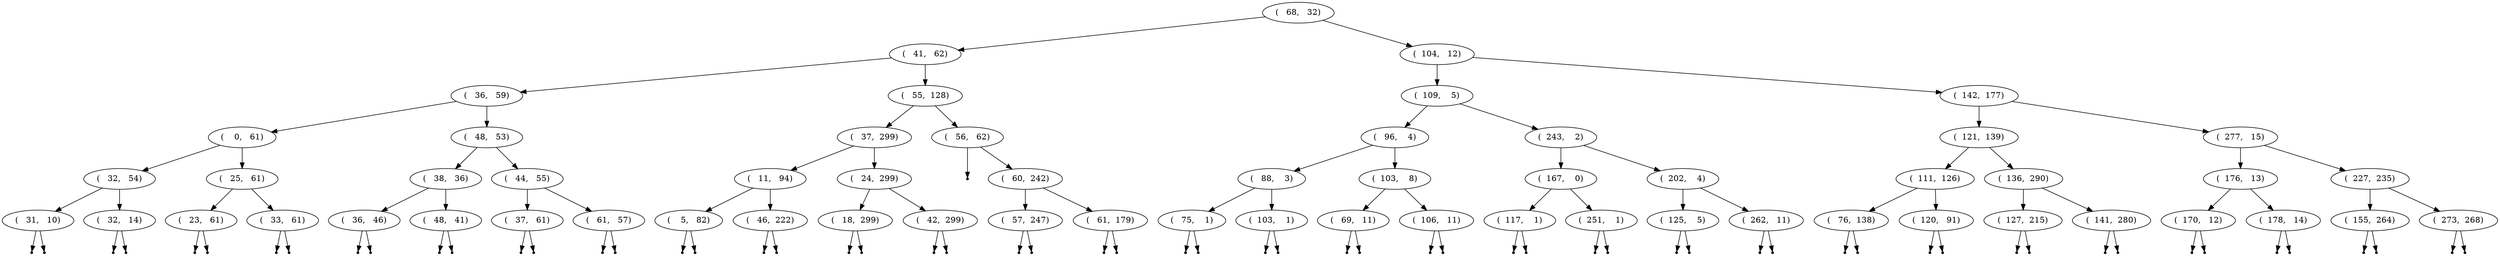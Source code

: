 digraph {
"(   68,   32)"[label="(   68,   32)"];
"(   41,   62)"[label="(   41,   62)"];
"(   36,   59)"[label="(   36,   59)"];
"(    0,   61)"[label="(    0,   61)"];
"(   32,   54)"[label="(   32,   54)"];
"(   31,   10)"[label="(   31,   10)"];
null1 [shape=point];
null2 [shape=point];
"(   31,   10)" -> null1;
"(   31,   10)" -> null2;
"(   32,   14)"[label="(   32,   14)"];
null3 [shape=point];
null4 [shape=point];
"(   32,   14)" -> null3;
"(   32,   14)" -> null4;
"(   32,   54)" -> "(   31,   10)";
"(   32,   54)" -> "(   32,   14)";
"(   25,   61)"[label="(   25,   61)"];
"(   23,   61)"[label="(   23,   61)"];
null5 [shape=point];
null6 [shape=point];
"(   23,   61)" -> null5;
"(   23,   61)" -> null6;
"(   33,   61)"[label="(   33,   61)"];
null7 [shape=point];
null8 [shape=point];
"(   33,   61)" -> null7;
"(   33,   61)" -> null8;
"(   25,   61)" -> "(   23,   61)";
"(   25,   61)" -> "(   33,   61)";
"(    0,   61)" -> "(   32,   54)";
"(    0,   61)" -> "(   25,   61)";
"(   48,   53)"[label="(   48,   53)"];
"(   38,   36)"[label="(   38,   36)"];
"(   36,   46)"[label="(   36,   46)"];
null9 [shape=point];
null10 [shape=point];
"(   36,   46)" -> null9;
"(   36,   46)" -> null10;
"(   48,   41)"[label="(   48,   41)"];
null11 [shape=point];
null12 [shape=point];
"(   48,   41)" -> null11;
"(   48,   41)" -> null12;
"(   38,   36)" -> "(   36,   46)";
"(   38,   36)" -> "(   48,   41)";
"(   44,   55)"[label="(   44,   55)"];
"(   37,   61)"[label="(   37,   61)"];
null13 [shape=point];
null14 [shape=point];
"(   37,   61)" -> null13;
"(   37,   61)" -> null14;
"(   61,   57)"[label="(   61,   57)"];
null15 [shape=point];
null16 [shape=point];
"(   61,   57)" -> null15;
"(   61,   57)" -> null16;
"(   44,   55)" -> "(   37,   61)";
"(   44,   55)" -> "(   61,   57)";
"(   48,   53)" -> "(   38,   36)";
"(   48,   53)" -> "(   44,   55)";
"(   36,   59)" -> "(    0,   61)";
"(   36,   59)" -> "(   48,   53)";
"(   55,  128)"[label="(   55,  128)"];
"(   37,  299)"[label="(   37,  299)"];
"(   11,   94)"[label="(   11,   94)"];
"(    5,   82)"[label="(    5,   82)"];
null17 [shape=point];
null18 [shape=point];
"(    5,   82)" -> null17;
"(    5,   82)" -> null18;
"(   46,  222)"[label="(   46,  222)"];
null19 [shape=point];
null20 [shape=point];
"(   46,  222)" -> null19;
"(   46,  222)" -> null20;
"(   11,   94)" -> "(    5,   82)";
"(   11,   94)" -> "(   46,  222)";
"(   24,  299)"[label="(   24,  299)"];
"(   18,  299)"[label="(   18,  299)"];
null21 [shape=point];
null22 [shape=point];
"(   18,  299)" -> null21;
"(   18,  299)" -> null22;
"(   42,  299)"[label="(   42,  299)"];
null23 [shape=point];
null24 [shape=point];
"(   42,  299)" -> null23;
"(   42,  299)" -> null24;
"(   24,  299)" -> "(   18,  299)";
"(   24,  299)" -> "(   42,  299)";
"(   37,  299)" -> "(   11,   94)";
"(   37,  299)" -> "(   24,  299)";
"(   56,   62)"[label="(   56,   62)"];
null25 [shape=point];
"(   60,  242)"[label="(   60,  242)"];
"(   57,  247)"[label="(   57,  247)"];
null26 [shape=point];
null27 [shape=point];
"(   57,  247)" -> null26;
"(   57,  247)" -> null27;
"(   61,  179)"[label="(   61,  179)"];
null28 [shape=point];
null29 [shape=point];
"(   61,  179)" -> null28;
"(   61,  179)" -> null29;
"(   60,  242)" -> "(   57,  247)";
"(   60,  242)" -> "(   61,  179)";
"(   56,   62)" -> null25;
"(   56,   62)" -> "(   60,  242)";
"(   55,  128)" -> "(   37,  299)";
"(   55,  128)" -> "(   56,   62)";
"(   41,   62)" -> "(   36,   59)";
"(   41,   62)" -> "(   55,  128)";
"(  104,   12)"[label="(  104,   12)"];
"(  109,    5)"[label="(  109,    5)"];
"(   96,    4)"[label="(   96,    4)"];
"(   88,    3)"[label="(   88,    3)"];
"(   75,    1)"[label="(   75,    1)"];
null30 [shape=point];
null31 [shape=point];
"(   75,    1)" -> null30;
"(   75,    1)" -> null31;
"(  103,    1)"[label="(  103,    1)"];
null32 [shape=point];
null33 [shape=point];
"(  103,    1)" -> null32;
"(  103,    1)" -> null33;
"(   88,    3)" -> "(   75,    1)";
"(   88,    3)" -> "(  103,    1)";
"(  103,    8)"[label="(  103,    8)"];
"(   69,   11)"[label="(   69,   11)"];
null34 [shape=point];
null35 [shape=point];
"(   69,   11)" -> null34;
"(   69,   11)" -> null35;
"(  106,   11)"[label="(  106,   11)"];
null36 [shape=point];
null37 [shape=point];
"(  106,   11)" -> null36;
"(  106,   11)" -> null37;
"(  103,    8)" -> "(   69,   11)";
"(  103,    8)" -> "(  106,   11)";
"(   96,    4)" -> "(   88,    3)";
"(   96,    4)" -> "(  103,    8)";
"(  243,    2)"[label="(  243,    2)"];
"(  167,    0)"[label="(  167,    0)"];
"(  117,    1)"[label="(  117,    1)"];
null38 [shape=point];
null39 [shape=point];
"(  117,    1)" -> null38;
"(  117,    1)" -> null39;
"(  251,    1)"[label="(  251,    1)"];
null40 [shape=point];
null41 [shape=point];
"(  251,    1)" -> null40;
"(  251,    1)" -> null41;
"(  167,    0)" -> "(  117,    1)";
"(  167,    0)" -> "(  251,    1)";
"(  202,    4)"[label="(  202,    4)"];
"(  125,    5)"[label="(  125,    5)"];
null42 [shape=point];
null43 [shape=point];
"(  125,    5)" -> null42;
"(  125,    5)" -> null43;
"(  262,   11)"[label="(  262,   11)"];
null44 [shape=point];
null45 [shape=point];
"(  262,   11)" -> null44;
"(  262,   11)" -> null45;
"(  202,    4)" -> "(  125,    5)";
"(  202,    4)" -> "(  262,   11)";
"(  243,    2)" -> "(  167,    0)";
"(  243,    2)" -> "(  202,    4)";
"(  109,    5)" -> "(   96,    4)";
"(  109,    5)" -> "(  243,    2)";
"(  142,  177)"[label="(  142,  177)"];
"(  121,  139)"[label="(  121,  139)"];
"(  111,  126)"[label="(  111,  126)"];
"(   76,  138)"[label="(   76,  138)"];
null46 [shape=point];
null47 [shape=point];
"(   76,  138)" -> null46;
"(   76,  138)" -> null47;
"(  120,   91)"[label="(  120,   91)"];
null48 [shape=point];
null49 [shape=point];
"(  120,   91)" -> null48;
"(  120,   91)" -> null49;
"(  111,  126)" -> "(   76,  138)";
"(  111,  126)" -> "(  120,   91)";
"(  136,  290)"[label="(  136,  290)"];
"(  127,  215)"[label="(  127,  215)"];
null50 [shape=point];
null51 [shape=point];
"(  127,  215)" -> null50;
"(  127,  215)" -> null51;
"(  141,  280)"[label="(  141,  280)"];
null52 [shape=point];
null53 [shape=point];
"(  141,  280)" -> null52;
"(  141,  280)" -> null53;
"(  136,  290)" -> "(  127,  215)";
"(  136,  290)" -> "(  141,  280)";
"(  121,  139)" -> "(  111,  126)";
"(  121,  139)" -> "(  136,  290)";
"(  277,   15)"[label="(  277,   15)"];
"(  176,   13)"[label="(  176,   13)"];
"(  170,   12)"[label="(  170,   12)"];
null54 [shape=point];
null55 [shape=point];
"(  170,   12)" -> null54;
"(  170,   12)" -> null55;
"(  178,   14)"[label="(  178,   14)"];
null56 [shape=point];
null57 [shape=point];
"(  178,   14)" -> null56;
"(  178,   14)" -> null57;
"(  176,   13)" -> "(  170,   12)";
"(  176,   13)" -> "(  178,   14)";
"(  227,  235)"[label="(  227,  235)"];
"(  155,  264)"[label="(  155,  264)"];
null58 [shape=point];
null59 [shape=point];
"(  155,  264)" -> null58;
"(  155,  264)" -> null59;
"(  273,  268)"[label="(  273,  268)"];
null60 [shape=point];
null61 [shape=point];
"(  273,  268)" -> null60;
"(  273,  268)" -> null61;
"(  227,  235)" -> "(  155,  264)";
"(  227,  235)" -> "(  273,  268)";
"(  277,   15)" -> "(  176,   13)";
"(  277,   15)" -> "(  227,  235)";
"(  142,  177)" -> "(  121,  139)";
"(  142,  177)" -> "(  277,   15)";
"(  104,   12)" -> "(  109,    5)";
"(  104,   12)" -> "(  142,  177)";
"(   68,   32)" -> "(   41,   62)";
"(   68,   32)" -> "(  104,   12)";
}